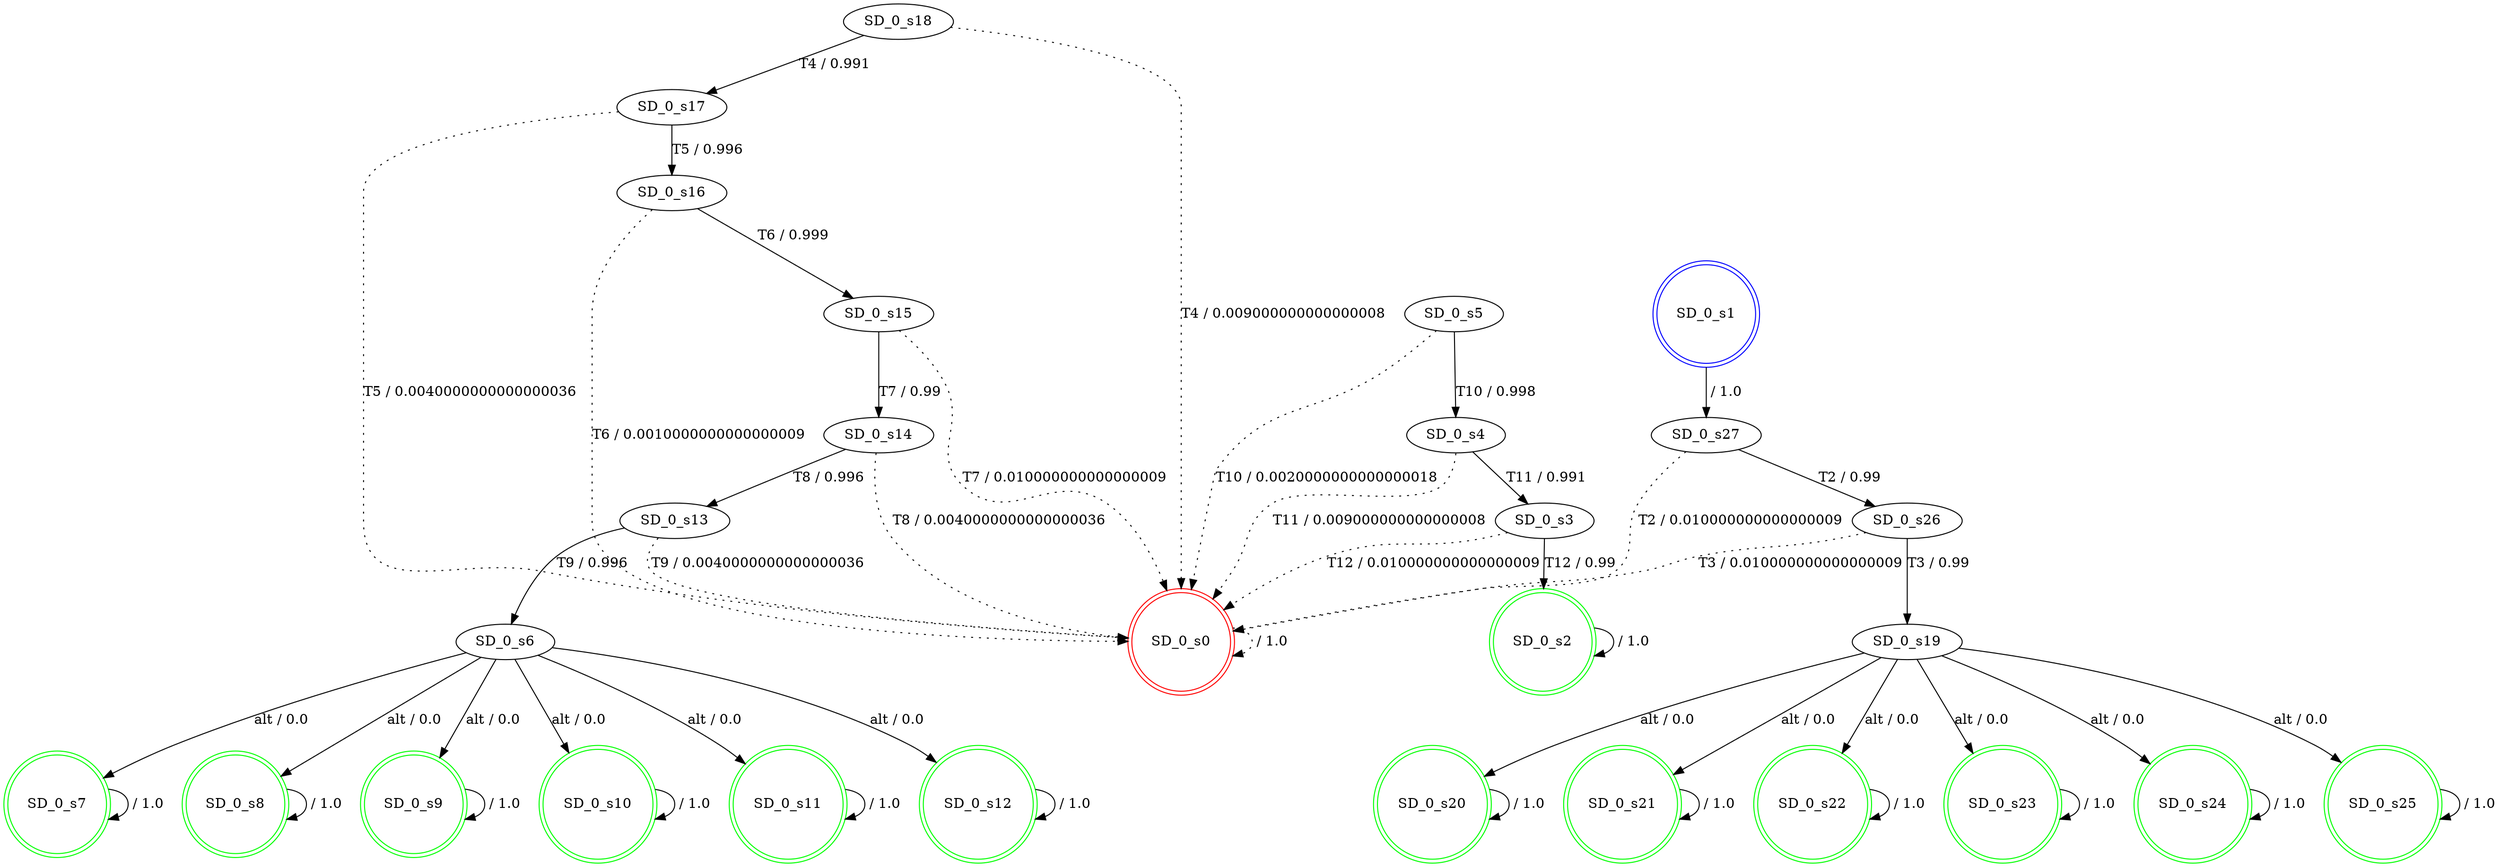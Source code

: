digraph graphname {
SD_0_s0 [label="SD_0_s0",color=red,shape=doublecircle ];
SD_0_s1 [label="SD_0_s1",color=blue,shape=doublecircle ];
SD_0_s2 [label="SD_0_s2",color=green,shape=doublecircle ];
SD_0_s3 [label="SD_0_s3" ];
SD_0_s4 [label="SD_0_s4" ];
SD_0_s5 [label="SD_0_s5" ];
SD_0_s6 [label="SD_0_s6" ];
SD_0_s7 [label="SD_0_s7",color=green,shape=doublecircle ];
SD_0_s8 [label="SD_0_s8",color=green,shape=doublecircle ];
SD_0_s9 [label="SD_0_s9",color=green,shape=doublecircle ];
SD_0_s10 [label="SD_0_s10",color=green,shape=doublecircle ];
SD_0_s11 [label="SD_0_s11",color=green,shape=doublecircle ];
SD_0_s12 [label="SD_0_s12",color=green,shape=doublecircle ];
SD_0_s13 [label="SD_0_s13" ];
SD_0_s14 [label="SD_0_s14" ];
SD_0_s15 [label="SD_0_s15" ];
SD_0_s16 [label="SD_0_s16" ];
SD_0_s17 [label="SD_0_s17" ];
SD_0_s18 [label="SD_0_s18" ];
SD_0_s19 [label="SD_0_s19" ];
SD_0_s20 [label="SD_0_s20",color=green,shape=doublecircle ];
SD_0_s21 [label="SD_0_s21",color=green,shape=doublecircle ];
SD_0_s22 [label="SD_0_s22",color=green,shape=doublecircle ];
SD_0_s23 [label="SD_0_s23",color=green,shape=doublecircle ];
SD_0_s24 [label="SD_0_s24",color=green,shape=doublecircle ];
SD_0_s25 [label="SD_0_s25",color=green,shape=doublecircle ];
SD_0_s26 [label="SD_0_s26" ];
SD_0_s27 [label="SD_0_s27" ];
SD_0_s0 -> SD_0_s0 [label=" / 1.0", style=dotted];
SD_0_s1 -> SD_0_s27 [label=" / 1.0"];
SD_0_s2 -> SD_0_s2 [label=" / 1.0"];
SD_0_s3 -> SD_0_s2 [label="T12 / 0.99"];
SD_0_s3 -> SD_0_s0 [label="T12 / 0.010000000000000009", style=dotted];
SD_0_s4 -> SD_0_s3 [label="T11 / 0.991"];
SD_0_s4 -> SD_0_s0 [label="T11 / 0.009000000000000008", style=dotted];
SD_0_s5 -> SD_0_s4 [label="T10 / 0.998"];
SD_0_s5 -> SD_0_s0 [label="T10 / 0.0020000000000000018", style=dotted];
SD_0_s6 -> SD_0_s7 [label="alt / 0.0"];
SD_0_s6 -> SD_0_s8 [label="alt / 0.0"];
SD_0_s6 -> SD_0_s9 [label="alt / 0.0"];
SD_0_s6 -> SD_0_s10 [label="alt / 0.0"];
SD_0_s6 -> SD_0_s11 [label="alt / 0.0"];
SD_0_s6 -> SD_0_s12 [label="alt / 0.0"];
SD_0_s7 -> SD_0_s7 [label=" / 1.0"];
SD_0_s8 -> SD_0_s8 [label=" / 1.0"];
SD_0_s9 -> SD_0_s9 [label=" / 1.0"];
SD_0_s10 -> SD_0_s10 [label=" / 1.0"];
SD_0_s11 -> SD_0_s11 [label=" / 1.0"];
SD_0_s12 -> SD_0_s12 [label=" / 1.0"];
SD_0_s13 -> SD_0_s6 [label="T9 / 0.996"];
SD_0_s13 -> SD_0_s0 [label="T9 / 0.0040000000000000036", style=dotted];
SD_0_s14 -> SD_0_s13 [label="T8 / 0.996"];
SD_0_s14 -> SD_0_s0 [label="T8 / 0.0040000000000000036", style=dotted];
SD_0_s15 -> SD_0_s14 [label="T7 / 0.99"];
SD_0_s15 -> SD_0_s0 [label="T7 / 0.010000000000000009", style=dotted];
SD_0_s16 -> SD_0_s15 [label="T6 / 0.999"];
SD_0_s16 -> SD_0_s0 [label="T6 / 0.0010000000000000009", style=dotted];
SD_0_s17 -> SD_0_s16 [label="T5 / 0.996"];
SD_0_s17 -> SD_0_s0 [label="T5 / 0.0040000000000000036", style=dotted];
SD_0_s18 -> SD_0_s17 [label="T4 / 0.991"];
SD_0_s18 -> SD_0_s0 [label="T4 / 0.009000000000000008", style=dotted];
SD_0_s19 -> SD_0_s20 [label="alt / 0.0"];
SD_0_s19 -> SD_0_s21 [label="alt / 0.0"];
SD_0_s19 -> SD_0_s22 [label="alt / 0.0"];
SD_0_s19 -> SD_0_s23 [label="alt / 0.0"];
SD_0_s19 -> SD_0_s24 [label="alt / 0.0"];
SD_0_s19 -> SD_0_s25 [label="alt / 0.0"];
SD_0_s20 -> SD_0_s20 [label=" / 1.0"];
SD_0_s21 -> SD_0_s21 [label=" / 1.0"];
SD_0_s22 -> SD_0_s22 [label=" / 1.0"];
SD_0_s23 -> SD_0_s23 [label=" / 1.0"];
SD_0_s24 -> SD_0_s24 [label=" / 1.0"];
SD_0_s25 -> SD_0_s25 [label=" / 1.0"];
SD_0_s26 -> SD_0_s19 [label="T3 / 0.99"];
SD_0_s26 -> SD_0_s0 [label="T3 / 0.010000000000000009", style=dotted];
SD_0_s27 -> SD_0_s26 [label="T2 / 0.99"];
SD_0_s27 -> SD_0_s0 [label="T2 / 0.010000000000000009", style=dotted];
}